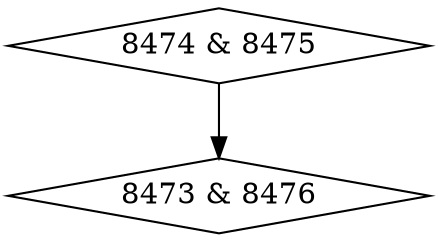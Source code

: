 digraph {
0 [label = "8473 & 8476", shape = diamond];
1 [label = "8474 & 8475", shape = diamond];
1->0;
}
